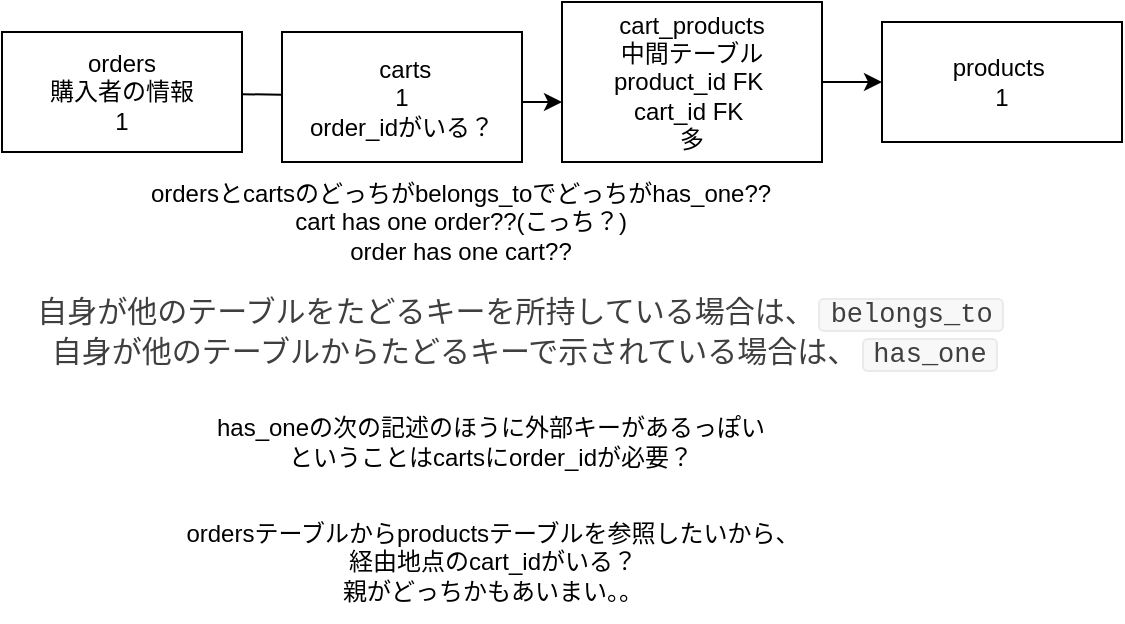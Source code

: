 <mxfile>
    <diagram id="6PxwTYDyCNUQoYov9v6v" name="ページ1">
        <mxGraphModel dx="1198" dy="427" grid="1" gridSize="10" guides="1" tooltips="1" connect="1" arrows="1" fold="1" page="1" pageScale="1" pageWidth="827" pageHeight="1169" math="0" shadow="0">
            <root>
                <mxCell id="0"/>
                <mxCell id="1" parent="0"/>
                <mxCell id="7" value="" style="edgeStyle=none;html=1;startArrow=none;" parent="1" source="2" edge="1">
                    <mxGeometry relative="1" as="geometry">
                        <mxPoint x="240" y="190" as="targetPoint"/>
                    </mxGeometry>
                </mxCell>
                <mxCell id="5" value="orders&lt;br&gt;購入者の情報&lt;br&gt;1" style="rounded=0;whiteSpace=wrap;html=1;" parent="1" vertex="1">
                    <mxGeometry x="20" y="155" width="120" height="60" as="geometry"/>
                </mxCell>
                <mxCell id="10" value="" style="edgeStyle=none;html=1;" parent="1" source="8" target="9" edge="1">
                    <mxGeometry relative="1" as="geometry"/>
                </mxCell>
                <mxCell id="8" value="cart_products&lt;br&gt;中間テーブル&lt;br&gt;product_id FK&amp;nbsp;&lt;br&gt;cart_id FK&amp;nbsp;&lt;br&gt;多" style="rounded=0;whiteSpace=wrap;html=1;" parent="1" vertex="1">
                    <mxGeometry x="300" y="140" width="130" height="80" as="geometry"/>
                </mxCell>
                <mxCell id="9" value="products&amp;nbsp;&lt;br&gt;1" style="whiteSpace=wrap;html=1;rounded=0;" parent="1" vertex="1">
                    <mxGeometry x="460" y="150" width="120" height="60" as="geometry"/>
                </mxCell>
                <mxCell id="13" value="" style="html=1;exitX=1;exitY=0.5;exitDx=0;exitDy=0;" edge="1" parent="1" source="2">
                    <mxGeometry width="100" relative="1" as="geometry">
                        <mxPoint x="140" y="170" as="sourcePoint"/>
                        <mxPoint x="170" y="180" as="targetPoint"/>
                    </mxGeometry>
                </mxCell>
                <mxCell id="15" value="" style="edgeStyle=none;html=1;endArrow=none;" edge="1" parent="1" source="5" target="2">
                    <mxGeometry relative="1" as="geometry">
                        <mxPoint x="240" y="190" as="targetPoint"/>
                        <mxPoint x="140" y="186.875" as="sourcePoint"/>
                    </mxGeometry>
                </mxCell>
                <mxCell id="2" value="&amp;nbsp;carts&lt;br&gt;1&lt;br&gt;order_idがいる？" style="rounded=0;whiteSpace=wrap;html=1;" parent="1" vertex="1">
                    <mxGeometry x="160" y="155" width="120" height="65" as="geometry"/>
                </mxCell>
                <mxCell id="16" value="" style="edgeStyle=none;orthogonalLoop=1;jettySize=auto;html=1;" edge="1" parent="1">
                    <mxGeometry width="100" relative="1" as="geometry">
                        <mxPoint x="280" y="190" as="sourcePoint"/>
                        <mxPoint x="300" y="190" as="targetPoint"/>
                        <Array as="points"/>
                    </mxGeometry>
                </mxCell>
                <mxCell id="17" value="ordersとcartsのどっちがbelongs_toでどっちがhas_one??&lt;br&gt;cart has one order??(こっち？)&lt;br&gt;order has one cart??" style="text;html=1;align=center;verticalAlign=middle;resizable=0;points=[];autosize=1;strokeColor=none;fillColor=none;" vertex="1" parent="1">
                    <mxGeometry x="84" y="220" width="330" height="60" as="geometry"/>
                </mxCell>
                <mxCell id="18" value="&lt;span style=&quot;color: rgb(63, 63, 63); font-family: -apple-system, BlinkMacSystemFont, &amp;quot;Helvetica Neue&amp;quot;, &amp;quot;Hiragino Sans&amp;quot;, &amp;quot;Hiragino Kaku Gothic ProN&amp;quot;, &amp;quot;游ゴシック Medium&amp;quot;, meiryo, sans-serif; font-size: 15px; text-align: start; background-color: rgb(255, 255, 255);&quot;&gt;自身が他のテーブルをたどるキーを所持している場合は、&lt;/span&gt;&lt;code style=&quot;font-family: Monaco, Consolas, &amp;quot;Courier New&amp;quot;, Courier, monospace, sans-serif; font-size: 13.5px; margin: 0px 2px; padding: 0px 5px; border: 1px solid rgb(234, 234, 234); background-color: rgb(248, 248, 248); border-radius: 3px; color: rgb(63, 63, 63); text-align: start;&quot;&gt;belongs_to&lt;br&gt;&lt;/code&gt;&lt;span style=&quot;color: rgb(63, 63, 63); font-family: -apple-system, BlinkMacSystemFont, &amp;quot;Helvetica Neue&amp;quot;, &amp;quot;Hiragino Sans&amp;quot;, &amp;quot;Hiragino Kaku Gothic ProN&amp;quot;, &amp;quot;游ゴシック Medium&amp;quot;, meiryo, sans-serif; font-size: 15px; text-align: start; background-color: rgb(255, 255, 255);&quot;&gt;&amp;nbsp;自身が他のテーブルからたどるキーで示されている場合は、&lt;/span&gt;&lt;code style=&quot;font-family: Monaco, Consolas, &amp;quot;Courier New&amp;quot;, Courier, monospace, sans-serif; font-size: 13.5px; margin: 0px 2px; padding: 0px 5px; border: 1px solid rgb(234, 234, 234); background-color: rgb(248, 248, 248); border-radius: 3px; color: rgb(63, 63, 63); text-align: start;&quot;&gt;has_one&lt;/code&gt;" style="text;html=1;align=center;verticalAlign=middle;resizable=0;points=[];autosize=1;strokeColor=none;fillColor=none;" vertex="1" parent="1">
                    <mxGeometry x="30" y="280" width="500" height="50" as="geometry"/>
                </mxCell>
                <mxCell id="19" value="ordersテーブルからproductsテーブルを参照したいから、&lt;br&gt;経由地点のcart_idがいる？&lt;br&gt;親がどっちかもあいまい。。" style="text;html=1;align=center;verticalAlign=middle;resizable=0;points=[];autosize=1;strokeColor=none;fillColor=none;" vertex="1" parent="1">
                    <mxGeometry x="100" y="390" width="330" height="60" as="geometry"/>
                </mxCell>
                <mxCell id="20" value="has_oneの次の記述のほうに外部キーがあるっぽい&lt;br&gt;ということはcartsにorder_idが必要？" style="text;html=1;align=center;verticalAlign=middle;resizable=0;points=[];autosize=1;strokeColor=none;fillColor=none;" vertex="1" parent="1">
                    <mxGeometry x="114" y="340" width="300" height="40" as="geometry"/>
                </mxCell>
            </root>
        </mxGraphModel>
    </diagram>
</mxfile>
